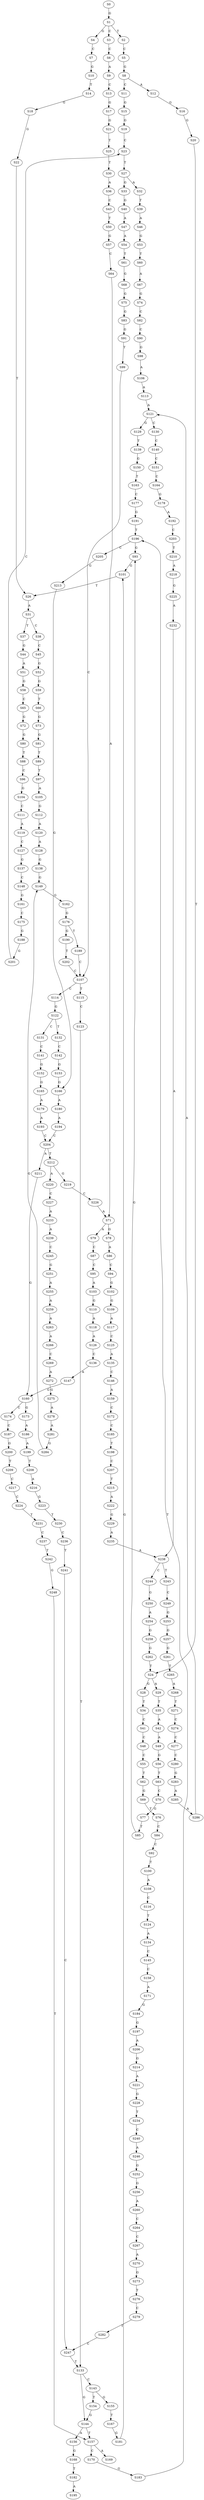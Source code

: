 strict digraph  {
	S0 -> S1 [ label = G ];
	S1 -> S2 [ label = T ];
	S1 -> S3 [ label = C ];
	S1 -> S4 [ label = G ];
	S2 -> S5 [ label = C ];
	S3 -> S6 [ label = C ];
	S4 -> S7 [ label = C ];
	S5 -> S8 [ label = G ];
	S6 -> S9 [ label = A ];
	S7 -> S10 [ label = G ];
	S8 -> S11 [ label = C ];
	S8 -> S12 [ label = A ];
	S9 -> S13 [ label = C ];
	S10 -> S14 [ label = T ];
	S11 -> S15 [ label = G ];
	S12 -> S16 [ label = G ];
	S13 -> S17 [ label = G ];
	S14 -> S18 [ label = G ];
	S15 -> S19 [ label = G ];
	S16 -> S20 [ label = G ];
	S17 -> S21 [ label = G ];
	S18 -> S22 [ label = G ];
	S19 -> S23 [ label = C ];
	S20 -> S24 [ label = T ];
	S21 -> S25 [ label = T ];
	S22 -> S26 [ label = T ];
	S23 -> S27 [ label = T ];
	S24 -> S28 [ label = G ];
	S24 -> S29 [ label = A ];
	S25 -> S30 [ label = T ];
	S26 -> S31 [ label = A ];
	S27 -> S32 [ label = A ];
	S27 -> S33 [ label = G ];
	S28 -> S34 [ label = T ];
	S29 -> S35 [ label = T ];
	S30 -> S36 [ label = A ];
	S31 -> S37 [ label = T ];
	S31 -> S38 [ label = C ];
	S32 -> S39 [ label = T ];
	S33 -> S40 [ label = G ];
	S34 -> S41 [ label = C ];
	S35 -> S42 [ label = A ];
	S36 -> S43 [ label = C ];
	S37 -> S44 [ label = G ];
	S38 -> S45 [ label = C ];
	S39 -> S46 [ label = A ];
	S40 -> S47 [ label = A ];
	S41 -> S48 [ label = C ];
	S42 -> S49 [ label = A ];
	S43 -> S50 [ label = T ];
	S44 -> S51 [ label = A ];
	S45 -> S52 [ label = G ];
	S46 -> S53 [ label = G ];
	S47 -> S54 [ label = A ];
	S48 -> S55 [ label = C ];
	S49 -> S56 [ label = G ];
	S50 -> S57 [ label = G ];
	S51 -> S58 [ label = G ];
	S52 -> S59 [ label = G ];
	S53 -> S60 [ label = T ];
	S54 -> S61 [ label = T ];
	S55 -> S62 [ label = T ];
	S56 -> S63 [ label = T ];
	S57 -> S64 [ label = C ];
	S58 -> S65 [ label = C ];
	S59 -> S66 [ label = T ];
	S60 -> S67 [ label = A ];
	S61 -> S68 [ label = G ];
	S62 -> S69 [ label = G ];
	S63 -> S70 [ label = C ];
	S64 -> S71 [ label = A ];
	S65 -> S72 [ label = G ];
	S66 -> S73 [ label = G ];
	S67 -> S74 [ label = G ];
	S68 -> S75 [ label = G ];
	S69 -> S76 [ label = T ];
	S70 -> S77 [ label = G ];
	S71 -> S78 [ label = G ];
	S71 -> S79 [ label = A ];
	S72 -> S80 [ label = G ];
	S73 -> S81 [ label = G ];
	S74 -> S82 [ label = C ];
	S75 -> S83 [ label = G ];
	S76 -> S84 [ label = C ];
	S77 -> S85 [ label = T ];
	S78 -> S86 [ label = A ];
	S79 -> S87 [ label = C ];
	S80 -> S88 [ label = T ];
	S81 -> S89 [ label = T ];
	S82 -> S90 [ label = C ];
	S83 -> S91 [ label = G ];
	S84 -> S92 [ label = C ];
	S85 -> S93 [ label = G ];
	S86 -> S94 [ label = C ];
	S87 -> S95 [ label = C ];
	S88 -> S96 [ label = C ];
	S89 -> S97 [ label = T ];
	S90 -> S98 [ label = G ];
	S91 -> S99 [ label = T ];
	S92 -> S100 [ label = T ];
	S93 -> S101 [ label = G ];
	S94 -> S102 [ label = G ];
	S95 -> S103 [ label = A ];
	S96 -> S104 [ label = G ];
	S97 -> S105 [ label = A ];
	S98 -> S106 [ label = A ];
	S99 -> S107 [ label = C ];
	S100 -> S108 [ label = A ];
	S101 -> S26 [ label = T ];
	S102 -> S109 [ label = G ];
	S103 -> S110 [ label = G ];
	S104 -> S111 [ label = C ];
	S105 -> S112 [ label = G ];
	S106 -> S113 [ label = A ];
	S107 -> S114 [ label = C ];
	S107 -> S115 [ label = T ];
	S108 -> S116 [ label = C ];
	S109 -> S117 [ label = A ];
	S110 -> S118 [ label = A ];
	S111 -> S119 [ label = A ];
	S112 -> S120 [ label = A ];
	S113 -> S121 [ label = A ];
	S114 -> S122 [ label = G ];
	S115 -> S123 [ label = C ];
	S116 -> S124 [ label = T ];
	S117 -> S125 [ label = C ];
	S118 -> S126 [ label = A ];
	S119 -> S127 [ label = C ];
	S120 -> S128 [ label = A ];
	S121 -> S129 [ label = G ];
	S121 -> S130 [ label = C ];
	S122 -> S131 [ label = C ];
	S122 -> S132 [ label = T ];
	S123 -> S133 [ label = T ];
	S124 -> S134 [ label = A ];
	S125 -> S135 [ label = A ];
	S126 -> S136 [ label = C ];
	S127 -> S137 [ label = G ];
	S128 -> S138 [ label = G ];
	S129 -> S139 [ label = T ];
	S130 -> S140 [ label = C ];
	S131 -> S141 [ label = C ];
	S132 -> S142 [ label = C ];
	S133 -> S143 [ label = C ];
	S133 -> S144 [ label = G ];
	S134 -> S145 [ label = C ];
	S135 -> S146 [ label = C ];
	S136 -> S147 [ label = A ];
	S137 -> S148 [ label = C ];
	S138 -> S149 [ label = G ];
	S139 -> S150 [ label = G ];
	S140 -> S151 [ label = C ];
	S141 -> S152 [ label = G ];
	S142 -> S153 [ label = G ];
	S143 -> S154 [ label = T ];
	S143 -> S155 [ label = G ];
	S144 -> S156 [ label = A ];
	S144 -> S157 [ label = T ];
	S145 -> S158 [ label = C ];
	S146 -> S159 [ label = A ];
	S147 -> S160 [ label = G ];
	S148 -> S161 [ label = G ];
	S149 -> S162 [ label = G ];
	S150 -> S163 [ label = T ];
	S151 -> S164 [ label = C ];
	S152 -> S165 [ label = G ];
	S153 -> S166 [ label = G ];
	S154 -> S144 [ label = G ];
	S155 -> S167 [ label = T ];
	S156 -> S168 [ label = G ];
	S157 -> S169 [ label = A ];
	S157 -> S170 [ label = C ];
	S158 -> S171 [ label = A ];
	S159 -> S172 [ label = C ];
	S160 -> S173 [ label = G ];
	S160 -> S174 [ label = C ];
	S161 -> S175 [ label = C ];
	S162 -> S176 [ label = G ];
	S163 -> S177 [ label = C ];
	S164 -> S178 [ label = G ];
	S165 -> S179 [ label = A ];
	S166 -> S180 [ label = A ];
	S167 -> S181 [ label = G ];
	S168 -> S182 [ label = T ];
	S170 -> S183 [ label = G ];
	S171 -> S184 [ label = G ];
	S172 -> S185 [ label = C ];
	S173 -> S186 [ label = A ];
	S174 -> S187 [ label = C ];
	S175 -> S188 [ label = G ];
	S176 -> S189 [ label = T ];
	S176 -> S190 [ label = G ];
	S177 -> S191 [ label = G ];
	S178 -> S192 [ label = A ];
	S179 -> S193 [ label = A ];
	S180 -> S194 [ label = A ];
	S181 -> S101 [ label = G ];
	S182 -> S195 [ label = A ];
	S183 -> S196 [ label = T ];
	S184 -> S197 [ label = G ];
	S185 -> S198 [ label = T ];
	S186 -> S199 [ label = A ];
	S187 -> S200 [ label = G ];
	S188 -> S201 [ label = G ];
	S189 -> S107 [ label = C ];
	S190 -> S202 [ label = T ];
	S191 -> S196 [ label = T ];
	S192 -> S203 [ label = C ];
	S193 -> S204 [ label = C ];
	S194 -> S204 [ label = C ];
	S196 -> S205 [ label = C ];
	S196 -> S93 [ label = G ];
	S197 -> S206 [ label = A ];
	S198 -> S207 [ label = C ];
	S199 -> S208 [ label = T ];
	S200 -> S209 [ label = T ];
	S201 -> S23 [ label = C ];
	S202 -> S107 [ label = C ];
	S203 -> S210 [ label = T ];
	S204 -> S211 [ label = A ];
	S204 -> S212 [ label = T ];
	S205 -> S213 [ label = G ];
	S206 -> S214 [ label = G ];
	S207 -> S215 [ label = T ];
	S208 -> S216 [ label = A ];
	S209 -> S217 [ label = C ];
	S210 -> S218 [ label = A ];
	S211 -> S160 [ label = G ];
	S212 -> S219 [ label = G ];
	S212 -> S220 [ label = A ];
	S213 -> S166 [ label = G ];
	S214 -> S221 [ label = A ];
	S215 -> S222 [ label = A ];
	S216 -> S223 [ label = G ];
	S217 -> S224 [ label = C ];
	S218 -> S225 [ label = G ];
	S219 -> S226 [ label = C ];
	S220 -> S227 [ label = C ];
	S221 -> S228 [ label = G ];
	S222 -> S229 [ label = G ];
	S223 -> S230 [ label = T ];
	S224 -> S231 [ label = T ];
	S225 -> S232 [ label = A ];
	S226 -> S71 [ label = A ];
	S227 -> S233 [ label = A ];
	S228 -> S234 [ label = T ];
	S229 -> S235 [ label = A ];
	S230 -> S236 [ label = C ];
	S231 -> S237 [ label = C ];
	S232 -> S238 [ label = A ];
	S233 -> S239 [ label = A ];
	S234 -> S240 [ label = C ];
	S235 -> S238 [ label = A ];
	S236 -> S241 [ label = T ];
	S237 -> S242 [ label = T ];
	S238 -> S243 [ label = T ];
	S238 -> S244 [ label = C ];
	S239 -> S245 [ label = C ];
	S240 -> S246 [ label = A ];
	S241 -> S247 [ label = C ];
	S242 -> S248 [ label = G ];
	S243 -> S249 [ label = C ];
	S244 -> S250 [ label = G ];
	S245 -> S251 [ label = G ];
	S246 -> S252 [ label = G ];
	S247 -> S133 [ label = T ];
	S248 -> S157 [ label = T ];
	S249 -> S253 [ label = G ];
	S250 -> S254 [ label = A ];
	S251 -> S255 [ label = A ];
	S252 -> S256 [ label = G ];
	S253 -> S257 [ label = G ];
	S254 -> S258 [ label = G ];
	S255 -> S259 [ label = A ];
	S256 -> S260 [ label = A ];
	S257 -> S261 [ label = G ];
	S258 -> S262 [ label = G ];
	S259 -> S263 [ label = A ];
	S260 -> S264 [ label = C ];
	S261 -> S265 [ label = T ];
	S262 -> S24 [ label = T ];
	S263 -> S266 [ label = A ];
	S264 -> S267 [ label = C ];
	S265 -> S268 [ label = A ];
	S266 -> S269 [ label = C ];
	S267 -> S270 [ label = A ];
	S268 -> S271 [ label = T ];
	S269 -> S272 [ label = A ];
	S270 -> S273 [ label = G ];
	S271 -> S274 [ label = C ];
	S272 -> S275 [ label = G ];
	S273 -> S276 [ label = T ];
	S274 -> S277 [ label = C ];
	S275 -> S278 [ label = A ];
	S276 -> S279 [ label = C ];
	S277 -> S280 [ label = C ];
	S278 -> S281 [ label = A ];
	S279 -> S282 [ label = T ];
	S280 -> S283 [ label = G ];
	S281 -> S284 [ label = G ];
	S282 -> S247 [ label = C ];
	S283 -> S285 [ label = A ];
	S284 -> S149 [ label = G ];
	S285 -> S286 [ label = A ];
	S286 -> S121 [ label = A ];
}
